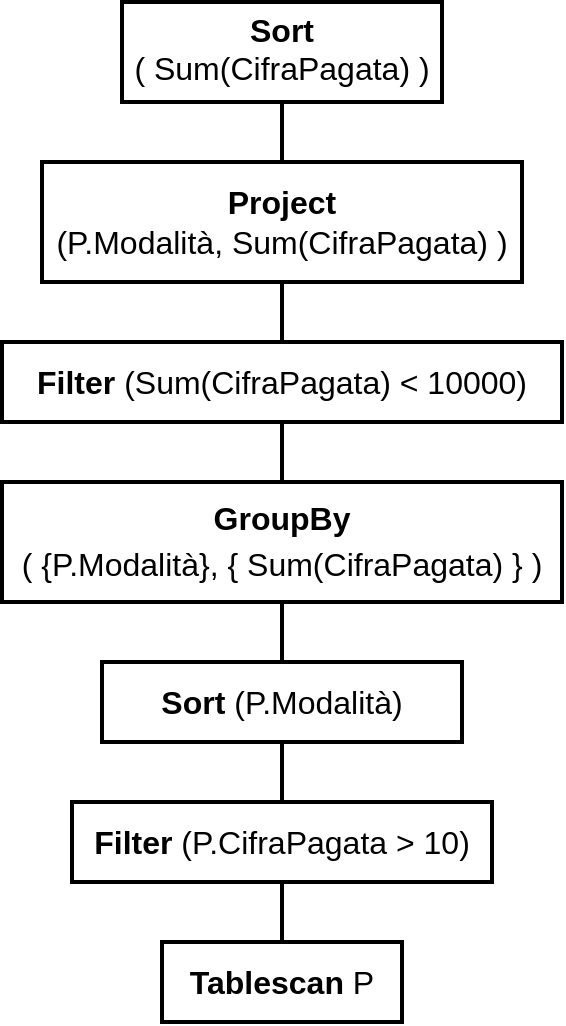 <mxfile version="14.5.0" type="google"><diagram id="Bw4hGbUr5hM32rzYMLOq" name="Page-1"><mxGraphModel dx="865" dy="483" grid="1" gridSize="10" guides="1" tooltips="1" connect="1" arrows="1" fold="1" page="1" pageScale="1" pageWidth="583" pageHeight="827" math="0" shadow="0"><root><mxCell id="0"/><mxCell id="1" parent="0"/><mxCell id="6gyTU1NNtMq5vSVrnf8d-1" value="&lt;font style=&quot;font-size: 16px&quot;&gt;&lt;b&gt;Tablescan&lt;/b&gt; P&lt;/font&gt;" style="text;html=1;fillColor=none;align=center;verticalAlign=middle;whiteSpace=wrap;rounded=0;strokeColor=#000000;strokeWidth=2;" vertex="1" parent="1"><mxGeometry x="120" y="500" width="120" height="40" as="geometry"/></mxCell><mxCell id="6gyTU1NNtMq5vSVrnf8d-2" value="&lt;font style=&quot;font-size: 16px&quot;&gt;&lt;b&gt;Filter&lt;/b&gt; (P.CifraPagata &amp;gt; 10)&lt;/font&gt;" style="text;html=1;fillColor=none;align=center;verticalAlign=middle;whiteSpace=wrap;rounded=0;strokeColor=#000000;strokeWidth=2;" vertex="1" parent="1"><mxGeometry x="75" y="430" width="210" height="40" as="geometry"/></mxCell><mxCell id="6gyTU1NNtMq5vSVrnf8d-3" value="" style="endArrow=none;html=1;strokeWidth=2;entryX=0.5;entryY=1;entryDx=0;entryDy=0;" edge="1" parent="1" source="6gyTU1NNtMq5vSVrnf8d-1" target="6gyTU1NNtMq5vSVrnf8d-2"><mxGeometry width="50" height="50" relative="1" as="geometry"><mxPoint x="190" y="340" as="sourcePoint"/><mxPoint x="260" y="230" as="targetPoint"/></mxGeometry></mxCell><mxCell id="6gyTU1NNtMq5vSVrnf8d-4" value="&lt;font style=&quot;font-size: 16px&quot;&gt;&lt;b&gt;GroupBy&lt;/b&gt;&lt;br&gt;( {P.Modalità}, { Sum(CifraPagata) } )&lt;/font&gt;&lt;font face=&quot;Times New Roman&quot; size=&quot;1&quot;&gt;&lt;b style=&quot;font-size: 20px&quot;&gt;&lt;br&gt;&lt;/b&gt;&lt;/font&gt;" style="text;html=1;fillColor=none;align=center;verticalAlign=middle;whiteSpace=wrap;rounded=0;strokeColor=#000000;strokeWidth=2;" vertex="1" parent="1"><mxGeometry x="40" y="270" width="280" height="60" as="geometry"/></mxCell><mxCell id="6gyTU1NNtMq5vSVrnf8d-5" value="" style="endArrow=none;html=1;strokeWidth=2;entryX=0.5;entryY=1;entryDx=0;entryDy=0;" edge="1" parent="1" target="6gyTU1NNtMq5vSVrnf8d-4"><mxGeometry width="50" height="50" relative="1" as="geometry"><mxPoint x="180" y="360" as="sourcePoint"/><mxPoint x="190" y="424" as="targetPoint"/></mxGeometry></mxCell><mxCell id="6gyTU1NNtMq5vSVrnf8d-6" value="&lt;font style=&quot;font-size: 16px&quot;&gt;&lt;b&gt;Filter&lt;/b&gt; (Sum(CifraPagata) &amp;lt; 10000)&lt;/font&gt;" style="text;html=1;fillColor=none;align=center;verticalAlign=middle;whiteSpace=wrap;rounded=0;strokeColor=#000000;strokeWidth=2;" vertex="1" parent="1"><mxGeometry x="40" y="200" width="280" height="40" as="geometry"/></mxCell><mxCell id="6gyTU1NNtMq5vSVrnf8d-7" value="" style="endArrow=none;html=1;strokeWidth=2;entryX=0.5;entryY=1;entryDx=0;entryDy=0;exitX=0.5;exitY=0;exitDx=0;exitDy=0;" edge="1" parent="1" source="6gyTU1NNtMq5vSVrnf8d-4" target="6gyTU1NNtMq5vSVrnf8d-6"><mxGeometry width="50" height="50" relative="1" as="geometry"><mxPoint x="190" y="450" as="sourcePoint"/><mxPoint x="190" y="424" as="targetPoint"/></mxGeometry></mxCell><mxCell id="6gyTU1NNtMq5vSVrnf8d-8" value="&lt;font style=&quot;font-size: 16px&quot;&gt;&lt;b&gt;Project&lt;/b&gt;&lt;br&gt;(P.Modalità, Sum(CifraPagata) )&lt;/font&gt;" style="text;html=1;fillColor=none;align=center;verticalAlign=middle;whiteSpace=wrap;rounded=0;strokeColor=#000000;strokeWidth=2;" vertex="1" parent="1"><mxGeometry x="60" y="110" width="240" height="60" as="geometry"/></mxCell><mxCell id="6gyTU1NNtMq5vSVrnf8d-9" value="" style="endArrow=none;html=1;strokeWidth=2;entryX=0.5;entryY=1;entryDx=0;entryDy=0;exitX=0.5;exitY=0;exitDx=0;exitDy=0;" edge="1" parent="1" source="6gyTU1NNtMq5vSVrnf8d-6" target="6gyTU1NNtMq5vSVrnf8d-8"><mxGeometry width="50" height="50" relative="1" as="geometry"><mxPoint x="170" y="180" as="sourcePoint"/><mxPoint x="190" y="250" as="targetPoint"/></mxGeometry></mxCell><mxCell id="6gyTU1NNtMq5vSVrnf8d-10" value="&lt;font style=&quot;font-size: 16px&quot;&gt;&lt;b&gt;Sort&lt;/b&gt;&lt;br&gt;(&amp;nbsp;Sum(CifraPagata) )&lt;/font&gt;&lt;font&gt;&lt;sub&gt;&lt;br&gt;&lt;/sub&gt;&lt;/font&gt;" style="text;html=1;fillColor=none;align=center;verticalAlign=middle;whiteSpace=wrap;rounded=0;strokeColor=#000000;strokeWidth=2;" vertex="1" parent="1"><mxGeometry x="100" y="30" width="160" height="50" as="geometry"/></mxCell><mxCell id="6gyTU1NNtMq5vSVrnf8d-11" value="" style="endArrow=none;html=1;strokeWidth=2;entryX=0.5;entryY=1;entryDx=0;entryDy=0;exitX=0.5;exitY=0;exitDx=0;exitDy=0;" edge="1" parent="1" source="6gyTU1NNtMq5vSVrnf8d-8" target="6gyTU1NNtMq5vSVrnf8d-10"><mxGeometry width="50" height="50" relative="1" as="geometry"><mxPoint x="190" y="210" as="sourcePoint"/><mxPoint x="190" y="170" as="targetPoint"/></mxGeometry></mxCell><mxCell id="6gyTU1NNtMq5vSVrnf8d-13" value="" style="edgeStyle=orthogonalEdgeStyle;rounded=0;orthogonalLoop=1;jettySize=auto;html=1;endArrow=none;endFill=0;" edge="1" parent="1" source="6gyTU1NNtMq5vSVrnf8d-12" target="6gyTU1NNtMq5vSVrnf8d-4"><mxGeometry relative="1" as="geometry"/></mxCell><mxCell id="6gyTU1NNtMq5vSVrnf8d-12" value="&lt;font style=&quot;font-size: 16px&quot;&gt;&lt;b&gt;Sort &lt;/b&gt;(P.Modalità)&lt;/font&gt;" style="text;html=1;fillColor=none;align=center;verticalAlign=middle;whiteSpace=wrap;rounded=0;strokeColor=#000000;strokeWidth=2;" vertex="1" parent="1"><mxGeometry x="90" y="360" width="180" height="40" as="geometry"/></mxCell><mxCell id="6gyTU1NNtMq5vSVrnf8d-14" value="" style="edgeStyle=orthogonalEdgeStyle;rounded=0;orthogonalLoop=1;jettySize=auto;html=1;exitX=0.5;exitY=0;exitDx=0;exitDy=0;entryX=0.5;entryY=1;entryDx=0;entryDy=0;endArrow=none;endFill=0;strokeWidth=2;" edge="1" parent="1" source="6gyTU1NNtMq5vSVrnf8d-2" target="6gyTU1NNtMq5vSVrnf8d-12"><mxGeometry relative="1" as="geometry"><mxPoint x="190" y="370" as="sourcePoint"/><mxPoint x="200" y="410" as="targetPoint"/></mxGeometry></mxCell></root></mxGraphModel></diagram></mxfile>